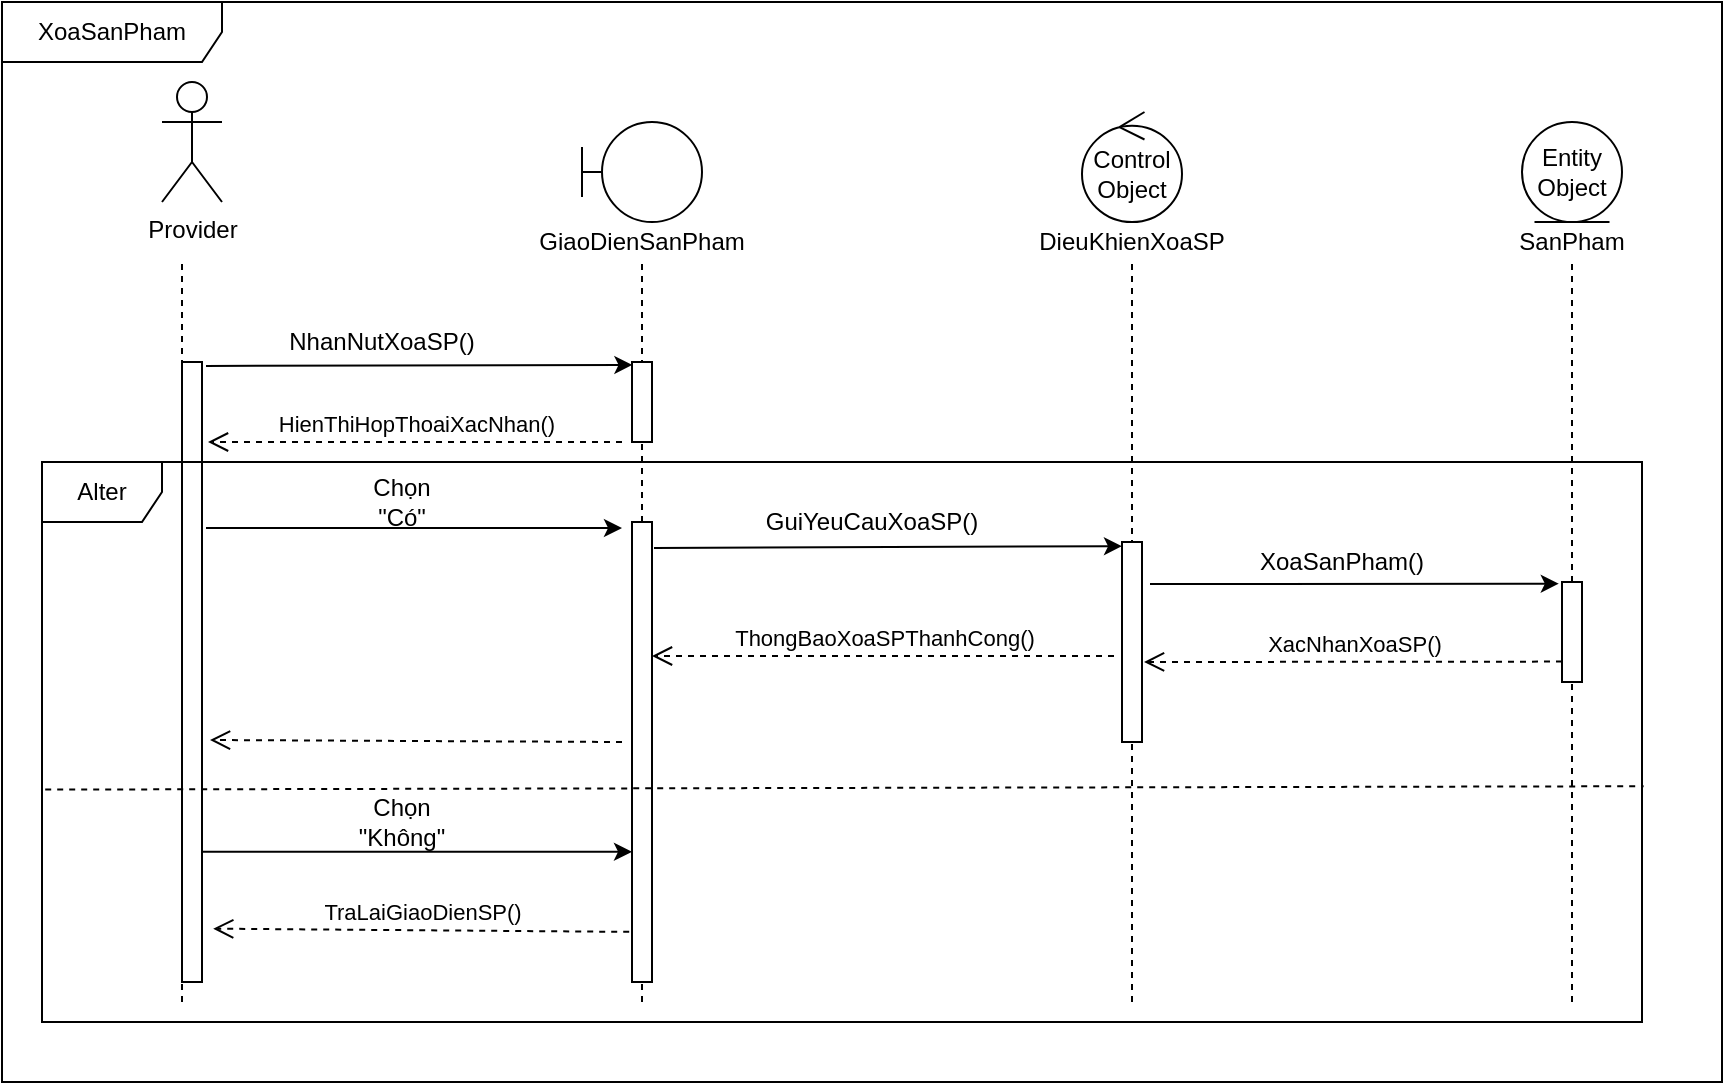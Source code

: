 <mxfile version="13.11.0" type="github"><diagram id="JncyCxfCkeQ2kdFRJvFO" name="Page-1"><mxGraphModel dx="1038" dy="1648" grid="1" gridSize="10" guides="1" tooltips="1" connect="1" arrows="1" fold="1" page="1" pageScale="1" pageWidth="850" pageHeight="1100" math="0" shadow="0"><root><mxCell id="0"/><mxCell id="1" parent="0"/><mxCell id="o-jL-rA30Tc-0fOHM3Hn-1" value="Provider" style="shape=umlActor;verticalLabelPosition=bottom;verticalAlign=top;html=1;outlineConnect=0;" vertex="1" parent="1"><mxGeometry x="90" y="30" width="30" height="60" as="geometry"/></mxCell><mxCell id="o-jL-rA30Tc-0fOHM3Hn-2" value="" style="shape=umlBoundary;whiteSpace=wrap;html=1;" vertex="1" parent="1"><mxGeometry x="300" y="50" width="60" height="50" as="geometry"/></mxCell><mxCell id="o-jL-rA30Tc-0fOHM3Hn-3" value="Control Object" style="ellipse;shape=umlControl;whiteSpace=wrap;html=1;" vertex="1" parent="1"><mxGeometry x="550" y="45" width="50" height="55" as="geometry"/></mxCell><mxCell id="o-jL-rA30Tc-0fOHM3Hn-4" value="Entity Object" style="ellipse;shape=umlEntity;whiteSpace=wrap;html=1;" vertex="1" parent="1"><mxGeometry x="770" y="50" width="50" height="50" as="geometry"/></mxCell><mxCell id="o-jL-rA30Tc-0fOHM3Hn-5" value="SanPham" style="text;html=1;strokeColor=none;fillColor=none;align=center;verticalAlign=middle;whiteSpace=wrap;rounded=0;" vertex="1" parent="1"><mxGeometry x="775" y="100" width="40" height="20" as="geometry"/></mxCell><mxCell id="o-jL-rA30Tc-0fOHM3Hn-6" value="DieuKhienXoaSP" style="text;html=1;strokeColor=none;fillColor=none;align=center;verticalAlign=middle;whiteSpace=wrap;rounded=0;" vertex="1" parent="1"><mxGeometry x="555" y="100" width="40" height="20" as="geometry"/></mxCell><mxCell id="o-jL-rA30Tc-0fOHM3Hn-7" value="GiaoDienSanPham" style="text;html=1;strokeColor=none;fillColor=none;align=center;verticalAlign=middle;whiteSpace=wrap;rounded=0;" vertex="1" parent="1"><mxGeometry x="310" y="100" width="40" height="20" as="geometry"/></mxCell><mxCell id="o-jL-rA30Tc-0fOHM3Hn-8" value="" style="endArrow=none;dashed=1;html=1;entryX=0.5;entryY=1;entryDx=0;entryDy=0;" edge="1" parent="1" target="o-jL-rA30Tc-0fOHM3Hn-5"><mxGeometry width="50" height="50" relative="1" as="geometry"><mxPoint x="795" y="490" as="sourcePoint"/><mxPoint x="450" y="180" as="targetPoint"/></mxGeometry></mxCell><mxCell id="o-jL-rA30Tc-0fOHM3Hn-9" value="" style="endArrow=none;dashed=1;html=1;entryX=0.5;entryY=1;entryDx=0;entryDy=0;" edge="1" parent="1" target="o-jL-rA30Tc-0fOHM3Hn-6"><mxGeometry width="50" height="50" relative="1" as="geometry"><mxPoint x="575" y="490" as="sourcePoint"/><mxPoint x="450" y="180" as="targetPoint"/></mxGeometry></mxCell><mxCell id="o-jL-rA30Tc-0fOHM3Hn-10" value="" style="endArrow=none;dashed=1;html=1;entryX=0.5;entryY=1;entryDx=0;entryDy=0;" edge="1" parent="1" target="o-jL-rA30Tc-0fOHM3Hn-7"><mxGeometry width="50" height="50" relative="1" as="geometry"><mxPoint x="330" y="490" as="sourcePoint"/><mxPoint x="450" y="180" as="targetPoint"/></mxGeometry></mxCell><mxCell id="o-jL-rA30Tc-0fOHM3Hn-11" value="" style="endArrow=none;dashed=1;html=1;" edge="1" parent="1"><mxGeometry width="50" height="50" relative="1" as="geometry"><mxPoint x="100" y="490" as="sourcePoint"/><mxPoint x="100" y="120" as="targetPoint"/></mxGeometry></mxCell><mxCell id="o-jL-rA30Tc-0fOHM3Hn-12" value="" style="html=1;points=[];perimeter=orthogonalPerimeter;" vertex="1" parent="1"><mxGeometry x="570" y="260" width="10" height="100" as="geometry"/></mxCell><mxCell id="o-jL-rA30Tc-0fOHM3Hn-14" value="" style="html=1;points=[];perimeter=orthogonalPerimeter;" vertex="1" parent="1"><mxGeometry x="325" y="170" width="10" height="40" as="geometry"/></mxCell><mxCell id="o-jL-rA30Tc-0fOHM3Hn-15" value="" style="html=1;points=[];perimeter=orthogonalPerimeter;" vertex="1" parent="1"><mxGeometry x="100" y="170" width="10" height="310" as="geometry"/></mxCell><mxCell id="o-jL-rA30Tc-0fOHM3Hn-17" value="" style="endArrow=classic;html=1;entryX=0.02;entryY=0.036;entryDx=0;entryDy=0;entryPerimeter=0;" edge="1" parent="1" target="o-jL-rA30Tc-0fOHM3Hn-14"><mxGeometry width="50" height="50" relative="1" as="geometry"><mxPoint x="112" y="172" as="sourcePoint"/><mxPoint x="450" y="180" as="targetPoint"/></mxGeometry></mxCell><mxCell id="o-jL-rA30Tc-0fOHM3Hn-18" value="NhanNutXoaSP()" style="text;html=1;strokeColor=none;fillColor=none;align=center;verticalAlign=middle;whiteSpace=wrap;rounded=0;" vertex="1" parent="1"><mxGeometry x="180" y="150" width="40" height="20" as="geometry"/></mxCell><mxCell id="o-jL-rA30Tc-0fOHM3Hn-19" value="HienThiHopThoaiXacNhan()" style="html=1;verticalAlign=bottom;endArrow=open;dashed=1;endSize=8;" edge="1" parent="1"><mxGeometry relative="1" as="geometry"><mxPoint x="320" y="210" as="sourcePoint"/><mxPoint x="113" y="210" as="targetPoint"/></mxGeometry></mxCell><mxCell id="o-jL-rA30Tc-0fOHM3Hn-13" value="" style="html=1;points=[];perimeter=orthogonalPerimeter;" vertex="1" parent="1"><mxGeometry x="325" y="250" width="10" height="230" as="geometry"/></mxCell><mxCell id="o-jL-rA30Tc-0fOHM3Hn-21" value="" style="endArrow=classic;html=1;" edge="1" parent="1"><mxGeometry width="50" height="50" relative="1" as="geometry"><mxPoint x="112" y="253" as="sourcePoint"/><mxPoint x="320" y="253" as="targetPoint"/></mxGeometry></mxCell><mxCell id="o-jL-rA30Tc-0fOHM3Hn-23" value="Chọn &quot;Có&quot;" style="text;html=1;strokeColor=none;fillColor=none;align=center;verticalAlign=middle;whiteSpace=wrap;rounded=0;" vertex="1" parent="1"><mxGeometry x="190" y="230" width="40" height="20" as="geometry"/></mxCell><mxCell id="o-jL-rA30Tc-0fOHM3Hn-24" value="" style="endArrow=classic;html=1;entryX=0;entryY=0.021;entryDx=0;entryDy=0;entryPerimeter=0;" edge="1" parent="1" target="o-jL-rA30Tc-0fOHM3Hn-12"><mxGeometry width="50" height="50" relative="1" as="geometry"><mxPoint x="336" y="263" as="sourcePoint"/><mxPoint x="450" y="170" as="targetPoint"/></mxGeometry></mxCell><mxCell id="o-jL-rA30Tc-0fOHM3Hn-25" value="GuiYeuCauXoaSP()" style="text;html=1;strokeColor=none;fillColor=none;align=center;verticalAlign=middle;whiteSpace=wrap;rounded=0;" vertex="1" parent="1"><mxGeometry x="425" y="240" width="40" height="20" as="geometry"/></mxCell><mxCell id="o-jL-rA30Tc-0fOHM3Hn-26" value="" style="html=1;points=[];perimeter=orthogonalPerimeter;" vertex="1" parent="1"><mxGeometry x="790" y="280" width="10" height="50" as="geometry"/></mxCell><mxCell id="o-jL-rA30Tc-0fOHM3Hn-27" value="" style="endArrow=classic;html=1;entryX=-0.16;entryY=0.017;entryDx=0;entryDy=0;entryPerimeter=0;" edge="1" parent="1" target="o-jL-rA30Tc-0fOHM3Hn-26"><mxGeometry width="50" height="50" relative="1" as="geometry"><mxPoint x="584" y="281" as="sourcePoint"/><mxPoint x="450" y="170" as="targetPoint"/></mxGeometry></mxCell><mxCell id="o-jL-rA30Tc-0fOHM3Hn-29" value="XoaSanPham()" style="text;html=1;strokeColor=none;fillColor=none;align=center;verticalAlign=middle;whiteSpace=wrap;rounded=0;" vertex="1" parent="1"><mxGeometry x="660" y="260" width="40" height="20" as="geometry"/></mxCell><mxCell id="o-jL-rA30Tc-0fOHM3Hn-30" value="XacNhanXoaSP()" style="html=1;verticalAlign=bottom;endArrow=open;dashed=1;endSize=8;exitX=0;exitY=0.796;exitDx=0;exitDy=0;exitPerimeter=0;" edge="1" parent="1" source="o-jL-rA30Tc-0fOHM3Hn-26"><mxGeometry relative="1" as="geometry"><mxPoint x="460" y="360" as="sourcePoint"/><mxPoint x="581" y="320" as="targetPoint"/></mxGeometry></mxCell><mxCell id="o-jL-rA30Tc-0fOHM3Hn-31" value="ThongBaoXoaSPThanhCong()" style="html=1;verticalAlign=bottom;endArrow=open;dashed=1;endSize=8;exitX=-0.4;exitY=0.57;exitDx=0;exitDy=0;exitPerimeter=0;" edge="1" parent="1" source="o-jL-rA30Tc-0fOHM3Hn-12" target="o-jL-rA30Tc-0fOHM3Hn-13"><mxGeometry relative="1" as="geometry"><mxPoint x="460" y="360" as="sourcePoint"/><mxPoint x="380" y="360" as="targetPoint"/></mxGeometry></mxCell><mxCell id="o-jL-rA30Tc-0fOHM3Hn-32" value="" style="html=1;verticalAlign=bottom;endArrow=open;dashed=1;endSize=8;" edge="1" parent="1"><mxGeometry relative="1" as="geometry"><mxPoint x="320" y="360" as="sourcePoint"/><mxPoint x="114" y="359" as="targetPoint"/></mxGeometry></mxCell><mxCell id="o-jL-rA30Tc-0fOHM3Hn-33" value="" style="endArrow=classic;html=1;exitX=1;exitY=0.79;exitDx=0;exitDy=0;exitPerimeter=0;" edge="1" parent="1" source="o-jL-rA30Tc-0fOHM3Hn-15" target="o-jL-rA30Tc-0fOHM3Hn-13"><mxGeometry width="50" height="50" relative="1" as="geometry"><mxPoint x="400" y="390" as="sourcePoint"/><mxPoint x="450" y="340" as="targetPoint"/></mxGeometry></mxCell><mxCell id="o-jL-rA30Tc-0fOHM3Hn-34" value="Chọn &quot;Không&quot;" style="text;html=1;strokeColor=none;fillColor=none;align=center;verticalAlign=middle;whiteSpace=wrap;rounded=0;" vertex="1" parent="1"><mxGeometry x="190" y="390" width="40" height="20" as="geometry"/></mxCell><mxCell id="o-jL-rA30Tc-0fOHM3Hn-35" value="TraLaiGiaoDienSP()" style="html=1;verticalAlign=bottom;endArrow=open;dashed=1;endSize=8;exitX=-0.14;exitY=0.891;exitDx=0;exitDy=0;exitPerimeter=0;entryX=1.56;entryY=0.914;entryDx=0;entryDy=0;entryPerimeter=0;" edge="1" parent="1" source="o-jL-rA30Tc-0fOHM3Hn-13" target="o-jL-rA30Tc-0fOHM3Hn-15"><mxGeometry relative="1" as="geometry"><mxPoint x="460" y="350" as="sourcePoint"/><mxPoint x="109" y="458" as="targetPoint"/></mxGeometry></mxCell><mxCell id="o-jL-rA30Tc-0fOHM3Hn-36" value="Alter" style="shape=umlFrame;whiteSpace=wrap;html=1;" vertex="1" parent="1"><mxGeometry x="30" y="220" width="800" height="280" as="geometry"/></mxCell><mxCell id="o-jL-rA30Tc-0fOHM3Hn-37" value="" style="endArrow=none;dashed=1;html=1;exitX=0.002;exitY=0.585;exitDx=0;exitDy=0;exitPerimeter=0;entryX=1.001;entryY=0.579;entryDx=0;entryDy=0;entryPerimeter=0;" edge="1" parent="1" source="o-jL-rA30Tc-0fOHM3Hn-36" target="o-jL-rA30Tc-0fOHM3Hn-36"><mxGeometry width="50" height="50" relative="1" as="geometry"><mxPoint x="400" y="380" as="sourcePoint"/><mxPoint x="450" y="330" as="targetPoint"/></mxGeometry></mxCell><mxCell id="o-jL-rA30Tc-0fOHM3Hn-38" value="XoaSanPham" style="shape=umlFrame;whiteSpace=wrap;html=1;width=110;height=30;" vertex="1" parent="1"><mxGeometry x="10" y="-10" width="860" height="540" as="geometry"/></mxCell></root></mxGraphModel></diagram></mxfile>